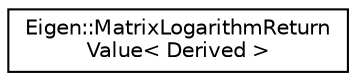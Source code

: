 digraph "Graphical Class Hierarchy"
{
  edge [fontname="Helvetica",fontsize="10",labelfontname="Helvetica",labelfontsize="10"];
  node [fontname="Helvetica",fontsize="10",shape=record];
  rankdir="LR";
  Node1 [label="Eigen::MatrixLogarithmReturn\lValue\< Derived \>",height=0.2,width=0.4,color="black", fillcolor="white", style="filled",URL="$class_eigen_1_1_matrix_logarithm_return_value.html"];
}
